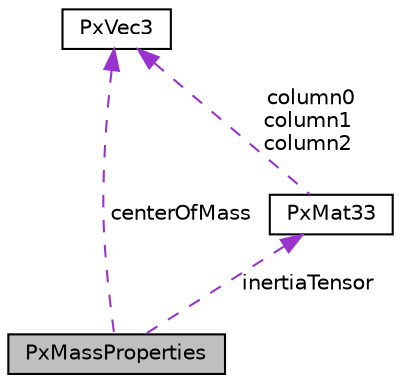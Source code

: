 digraph "PxMassProperties"
{
  edge [fontname="Helvetica",fontsize="10",labelfontname="Helvetica",labelfontsize="10"];
  node [fontname="Helvetica",fontsize="10",shape=record];
  Node1 [label="PxMassProperties",height=0.2,width=0.4,color="black", fillcolor="grey75", style="filled", fontcolor="black"];
  Node2 -> Node1 [dir="back",color="darkorchid3",fontsize="10",style="dashed",label=" centerOfMass" ,fontname="Helvetica"];
  Node2 [label="PxVec3",height=0.2,width=0.4,color="black", fillcolor="white", style="filled",URL="$classPxVec3.html",tooltip="3 Element vector class. "];
  Node3 -> Node1 [dir="back",color="darkorchid3",fontsize="10",style="dashed",label=" inertiaTensor" ,fontname="Helvetica"];
  Node3 [label="PxMat33",height=0.2,width=0.4,color="black", fillcolor="white", style="filled",URL="$classPxMat33.html",tooltip="3x3 matrix class "];
  Node2 -> Node3 [dir="back",color="darkorchid3",fontsize="10",style="dashed",label=" column0\ncolumn1\ncolumn2" ,fontname="Helvetica"];
}

